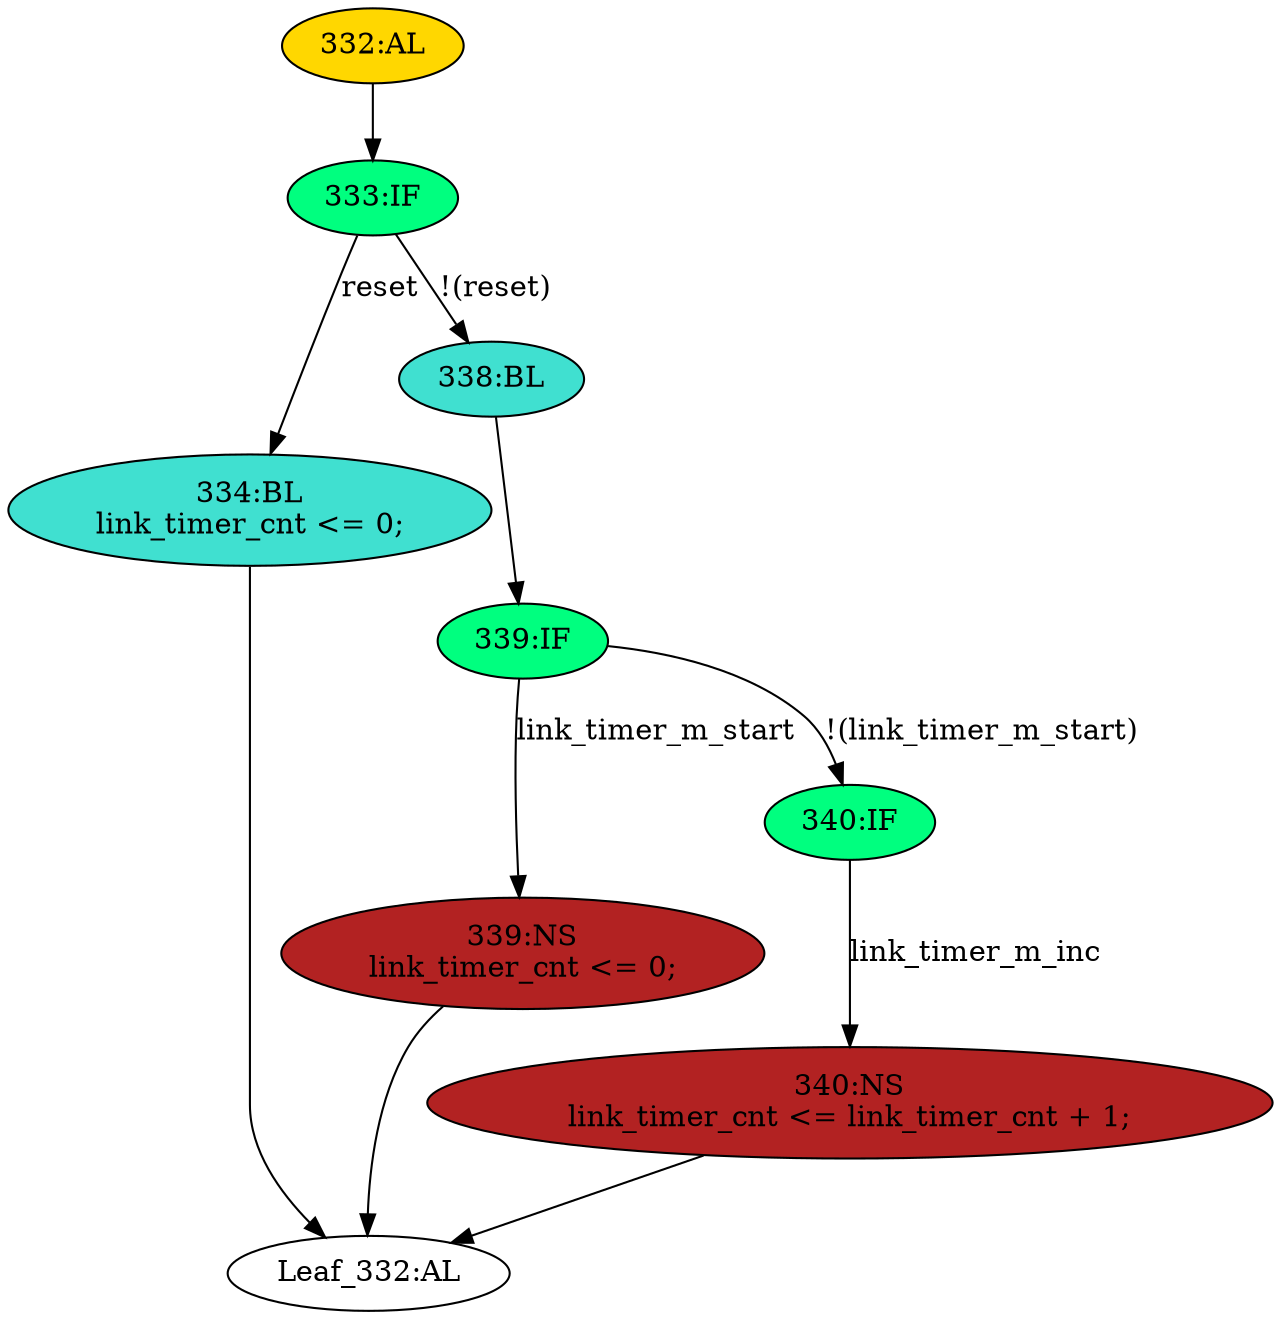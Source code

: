 strict digraph "" {
	node [label="\N"];
	"334:BL"	 [ast="<pyverilog.vparser.ast.Block object at 0x7f1980a565d0>",
		fillcolor=turquoise,
		label="334:BL
link_timer_cnt <= 0;",
		statements="[<pyverilog.vparser.ast.NonblockingSubstitution object at 0x7f1980a56390>]",
		style=filled,
		typ=Block];
	"Leaf_332:AL"	 [def_var="['link_timer_cnt']",
		label="Leaf_332:AL"];
	"334:BL" -> "Leaf_332:AL"	 [cond="[]",
		lineno=None];
	"338:BL"	 [ast="<pyverilog.vparser.ast.Block object at 0x7f1980a56610>",
		fillcolor=turquoise,
		label="338:BL",
		statements="[]",
		style=filled,
		typ=Block];
	"339:IF"	 [ast="<pyverilog.vparser.ast.IfStatement object at 0x7f1980a56650>",
		fillcolor=springgreen,
		label="339:IF",
		statements="[]",
		style=filled,
		typ=IfStatement];
	"338:BL" -> "339:IF"	 [cond="[]",
		lineno=None];
	"339:NS"	 [ast="<pyverilog.vparser.ast.NonblockingSubstitution object at 0x7f1980a56a10>",
		fillcolor=firebrick,
		label="339:NS
link_timer_cnt <= 0;",
		statements="[<pyverilog.vparser.ast.NonblockingSubstitution object at 0x7f1980a56a10>]",
		style=filled,
		typ=NonblockingSubstitution];
	"339:NS" -> "Leaf_332:AL"	 [cond="[]",
		lineno=None];
	"339:IF" -> "339:NS"	 [cond="['link_timer_m_start']",
		label=link_timer_m_start,
		lineno=339];
	"340:IF"	 [ast="<pyverilog.vparser.ast.IfStatement object at 0x7f1980a566d0>",
		fillcolor=springgreen,
		label="340:IF",
		statements="[]",
		style=filled,
		typ=IfStatement];
	"339:IF" -> "340:IF"	 [cond="['link_timer_m_start']",
		label="!(link_timer_m_start)",
		lineno=339];
	"333:IF"	 [ast="<pyverilog.vparser.ast.IfStatement object at 0x7f1980a56c10>",
		fillcolor=springgreen,
		label="333:IF",
		statements="[]",
		style=filled,
		typ=IfStatement];
	"333:IF" -> "334:BL"	 [cond="['reset']",
		label=reset,
		lineno=333];
	"333:IF" -> "338:BL"	 [cond="['reset']",
		label="!(reset)",
		lineno=333];
	"332:AL"	 [ast="<pyverilog.vparser.ast.Always object at 0x7f1980a56c90>",
		clk_sens=True,
		fillcolor=gold,
		label="332:AL",
		sens="['ck', 'reset']",
		statements="[]",
		style=filled,
		typ=Always,
		use_var="['reset', 'link_timer_m_start', 'link_timer_m_inc', 'link_timer_cnt']"];
	"332:AL" -> "333:IF"	 [cond="[]",
		lineno=None];
	"340:NS"	 [ast="<pyverilog.vparser.ast.NonblockingSubstitution object at 0x7f1980a56750>",
		fillcolor=firebrick,
		label="340:NS
link_timer_cnt <= link_timer_cnt + 1;",
		statements="[<pyverilog.vparser.ast.NonblockingSubstitution object at 0x7f1980a56750>]",
		style=filled,
		typ=NonblockingSubstitution];
	"340:IF" -> "340:NS"	 [cond="['link_timer_m_inc']",
		label=link_timer_m_inc,
		lineno=340];
	"340:NS" -> "Leaf_332:AL"	 [cond="[]",
		lineno=None];
}

